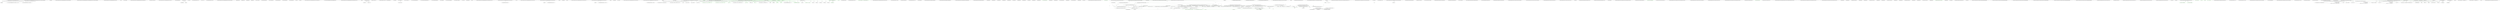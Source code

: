 digraph  {
n94 [label="Humanizer.Localisation.NumberToWords.Italian.ItalianCardinalNumberCruncher", span=""];
n0 [cluster="Humanizer.Localisation.NumberToWords.Italian.ItalianCardinalNumberCruncher.ItalianCardinalNumberCruncher(int, Humanizer.GrammaticalGender)", label="Entry Humanizer.Localisation.NumberToWords.Italian.ItalianCardinalNumberCruncher.ItalianCardinalNumberCruncher(int, Humanizer.GrammaticalGender)", span="7-7"];
n3 [cluster="Humanizer.Localisation.NumberToWords.Italian.ItalianCardinalNumberCruncher.ItalianCardinalNumberCruncher(int, Humanizer.GrammaticalGender)", label="_gender = gender", span="11-11"];
n6 [cluster="Humanizer.Localisation.NumberToWords.Italian.ItalianCardinalNumberCruncher.SplitEveryThreeDigits(int)", label="Entry Humanizer.Localisation.NumberToWords.Italian.ItalianCardinalNumberCruncher.SplitEveryThreeDigits(int)", span="46-46"];
n5 [cluster="Humanizer.Localisation.NumberToWords.Italian.ItalianCardinalNumberCruncher.ItalianCardinalNumberCruncher(int, Humanizer.GrammaticalGender)", label="Exit Humanizer.Localisation.NumberToWords.Italian.ItalianCardinalNumberCruncher.ItalianCardinalNumberCruncher(int, Humanizer.GrammaticalGender)", span="7-7"];
n7 [cluster="Humanizer.Localisation.NumberToWords.Italian.ItalianCardinalNumberCruncher.Convert()", label="Entry Humanizer.Localisation.NumberToWords.Italian.ItalianCardinalNumberCruncher.Convert()", span="15-15"];
n9 [cluster="Humanizer.Localisation.NumberToWords.Italian.ItalianCardinalNumberCruncher.Convert()", label="return ''zero'';", span="19-19"];
n10 [cluster="Humanizer.Localisation.NumberToWords.Italian.ItalianCardinalNumberCruncher.Convert()", label="var words = string.Empty", span="21-21"];
n11 [cluster="Humanizer.Localisation.NumberToWords.Italian.ItalianCardinalNumberCruncher.Convert()", label=_threeDigitParts, span="23-23"];
n16 [cluster="Humanizer.Localisation.NumberToWords.Italian.ItalianCardinalNumberCruncher.GetNextPartConverter()", label="Entry Humanizer.Localisation.NumberToWords.Italian.ItalianCardinalNumberCruncher.GetNextPartConverter()", span="68-68"];
n17 [cluster="System.Func<T, TResult>.Invoke(T)", label="Entry System.Func<T, TResult>.Invoke(T)", span="0-0"];
n15 [cluster="Humanizer.Localisation.NumberToWords.Italian.ItalianCardinalNumberCruncher.Convert()", label="Exit Humanizer.Localisation.NumberToWords.Italian.ItalianCardinalNumberCruncher.Convert()", span="15-15"];
n18 [cluster="string.TrimEnd(params char[])", label="Entry string.TrimEnd(params char[])", span="0-0"];
n19 [cluster="Humanizer.Localisation.NumberToWords.Italian.ItalianCardinalNumberCruncher.SplitEveryThreeDigits(int)", label="var parts = new List<int>()", span="48-48"];
n20 [cluster="Humanizer.Localisation.NumberToWords.Italian.ItalianCardinalNumberCruncher.SplitEveryThreeDigits(int)", label="var rest = number", span="49-49"];
n27 [cluster="System.Collections.Generic.List<T>.List()", label="Entry System.Collections.Generic.List<T>.List()", span="0-0"];
n23 [cluster="Humanizer.Localisation.NumberToWords.Italian.ItalianCardinalNumberCruncher.SplitEveryThreeDigits(int)", label="parts.Add(threeDigit)", span="55-55"];
n25 [cluster="Humanizer.Localisation.NumberToWords.Italian.ItalianCardinalNumberCruncher.SplitEveryThreeDigits(int)", label="return parts;", span="60-60"];
n24 [cluster="Humanizer.Localisation.NumberToWords.Italian.ItalianCardinalNumberCruncher.SplitEveryThreeDigits(int)", label="rest = (int)(rest / 1000)", span="57-57"];
n28 [cluster="System.Collections.Generic.List<T>.Add(T)", label="Entry System.Collections.Generic.List<T>.Add(T)", span="0-0"];
n26 [cluster="Humanizer.Localisation.NumberToWords.Italian.ItalianCardinalNumberCruncher.SplitEveryThreeDigits(int)", label="Exit Humanizer.Localisation.NumberToWords.Italian.ItalianCardinalNumberCruncher.SplitEveryThreeDigits(int)", span="46-46"];
n34 [cluster="Humanizer.Localisation.NumberToWords.Italian.ItalianCardinalNumberCruncher.GetNextPartConverter()", label="ThreeDigitSets.Thousands", span="79-79"];
n37 [cluster="Humanizer.Localisation.NumberToWords.Italian.ItalianCardinalNumberCruncher.GetNextPartConverter()", label="ThreeDigitSets.Millions", span="84-84"];
n40 [cluster="Humanizer.Localisation.NumberToWords.Italian.ItalianCardinalNumberCruncher.GetNextPartConverter()", label="ThreeDigitSets.Billions", span="89-89"];
n43 [cluster="Humanizer.Localisation.NumberToWords.Italian.ItalianCardinalNumberCruncher.GetNextPartConverter()", label="ThreeDigitSets.More", span="94-94"];
n45 [cluster="Humanizer.Localisation.NumberToWords.Italian.ItalianCardinalNumberCruncher.GetNextPartConverter()", label="throw new ArgumentOutOfRangeException(''Unknow ThreeDigitSet: '' + _nextSet);", span="99-99"];
n32 [cluster="Humanizer.Localisation.NumberToWords.Italian.ItalianCardinalNumberCruncher.GetNextPartConverter()", label="converter = UnitsConverter", span="75-75"];
n33 [cluster="Humanizer.Localisation.NumberToWords.Italian.ItalianCardinalNumberCruncher.GetNextPartConverter()", label="_nextSet = ThreeDigitSets.Thousands", span="76-76"];
n35 [cluster="Humanizer.Localisation.NumberToWords.Italian.ItalianCardinalNumberCruncher.GetNextPartConverter()", label="converter = ThousandsConverter", span="80-80"];
n36 [cluster="Humanizer.Localisation.NumberToWords.Italian.ItalianCardinalNumberCruncher.GetNextPartConverter()", label="_nextSet = ThreeDigitSets.Millions", span="81-81"];
n39 [cluster="Humanizer.Localisation.NumberToWords.Italian.ItalianCardinalNumberCruncher.GetNextPartConverter()", label="_nextSet = ThreeDigitSets.Billions", span="86-86"];
n42 [cluster="Humanizer.Localisation.NumberToWords.Italian.ItalianCardinalNumberCruncher.GetNextPartConverter()", label="_nextSet = ThreeDigitSets.More", span="91-91"];
n44 [cluster="Humanizer.Localisation.NumberToWords.Italian.ItalianCardinalNumberCruncher.GetNextPartConverter()", label="converter = null", span="95-95"];
n46 [cluster="Humanizer.Localisation.NumberToWords.Italian.ItalianCardinalNumberCruncher.GetNextPartConverter()", label="return converter;", span="102-102"];
n47 [cluster="Humanizer.Localisation.NumberToWords.Italian.ItalianCardinalNumberCruncher.GetNextPartConverter()", label="Exit Humanizer.Localisation.NumberToWords.Italian.ItalianCardinalNumberCruncher.GetNextPartConverter()", span="68-68"];
n48 [cluster="System.ArgumentOutOfRangeException.ArgumentOutOfRangeException(string)", label="Entry System.ArgumentOutOfRangeException.ArgumentOutOfRangeException(string)", span="0-0"];
n49 [cluster="Humanizer.Localisation.NumberToWords.Italian.ItalianCardinalNumberCruncher.ThreeDigitSetConverter(int, bool)", label="Entry Humanizer.Localisation.NumberToWords.Italian.ItalianCardinalNumberCruncher.ThreeDigitSetConverter(int, bool)", span="111-111"];
n50 [cluster="Humanizer.Localisation.NumberToWords.Italian.ItalianCardinalNumberCruncher.ThreeDigitSetConverter(int, bool)", label="number == 0", span="113-113"];
n52 [cluster="Humanizer.Localisation.NumberToWords.Italian.ItalianCardinalNumberCruncher.ThreeDigitSetConverter(int, bool)", label="var tensAndUnits = number % 100", span="117-117"];
n53 [cluster="Humanizer.Localisation.NumberToWords.Italian.ItalianCardinalNumberCruncher.ThreeDigitSetConverter(int, bool)", label="var hundreds = (int)(number / 100)", span="119-119"];
n65 [cluster="Humanizer.Localisation.NumberToWords.Italian.ItalianCardinalNumberCruncher.ThreeDigitSetConverter(int, bool)", label="var unitsText = (thisIsLastSet && units == 3 ? ''tré'' : _unitsNumberToText[units])", span="154-154"];
n51 [cluster="Humanizer.Localisation.NumberToWords.Italian.ItalianCardinalNumberCruncher.ThreeDigitSetConverter(int, bool)", label="return string.Empty;", span="114-114"];
n54 [cluster="Humanizer.Localisation.NumberToWords.Italian.ItalianCardinalNumberCruncher.ThreeDigitSetConverter(int, bool)", label="var units = tensAndUnits % 10", span="122-122"];
n55 [cluster="Humanizer.Localisation.NumberToWords.Italian.ItalianCardinalNumberCruncher.ThreeDigitSetConverter(int, bool)", label="var tens = (int)(tensAndUnits / 10)", span="123-123"];
n59 [cluster="Humanizer.Localisation.NumberToWords.Italian.ItalianCardinalNumberCruncher.ThreeDigitSetConverter(int, bool)", label="tensAndUnits <= 9", span="133-133"];
n60 [cluster="Humanizer.Localisation.NumberToWords.Italian.ItalianCardinalNumberCruncher.ThreeDigitSetConverter(int, bool)", label="words += _unitsNumberToText[tensAndUnits]", span="136-136"];
n61 [cluster="Humanizer.Localisation.NumberToWords.Italian.ItalianCardinalNumberCruncher.ThreeDigitSetConverter(int, bool)", label="tensAndUnits <= 19", span="138-138"];
n62 [cluster="Humanizer.Localisation.NumberToWords.Italian.ItalianCardinalNumberCruncher.ThreeDigitSetConverter(int, bool)", label="words += _teensUnder20NumberToText[tensAndUnits - 10]", span="141-141"];
n57 [cluster="Humanizer.Localisation.NumberToWords.Italian.ItalianCardinalNumberCruncher.ThreeDigitSetConverter(int, bool)", label="words += _hundredNumberToText[hundreds]", span="128-128"];
n63 [cluster="Humanizer.Localisation.NumberToWords.Italian.ItalianCardinalNumberCruncher.ThreeDigitSetConverter(int, bool)", label="units == 1 || units == 8", span="148-148"];
n56 [cluster="Humanizer.Localisation.NumberToWords.Italian.ItalianCardinalNumberCruncher.ThreeDigitSetConverter(int, bool)", label="var words = string.Empty", span="125-125"];
n58 [cluster="Humanizer.Localisation.NumberToWords.Italian.ItalianCardinalNumberCruncher.ThreeDigitSetConverter(int, bool)", label="words += _tensOver20NumberToText[tens]", span="131-131"];
n64 [cluster="Humanizer.Localisation.NumberToWords.Italian.ItalianCardinalNumberCruncher.ThreeDigitSetConverter(int, bool)", label="words = words.Remove(words.Length - 1)", span="150-150"];
n66 [cluster="Humanizer.Localisation.NumberToWords.Italian.ItalianCardinalNumberCruncher.ThreeDigitSetConverter(int, bool)", label="words += unitsText", span="156-156"];
n69 [cluster="string.Remove(int)", label="Entry string.Remove(int)", span="0-0"];
n67 [cluster="Humanizer.Localisation.NumberToWords.Italian.ItalianCardinalNumberCruncher.ThreeDigitSetConverter(int, bool)", label="return words;", span="159-159"];
n68 [cluster="Humanizer.Localisation.NumberToWords.Italian.ItalianCardinalNumberCruncher.ThreeDigitSetConverter(int, bool)", label="Exit Humanizer.Localisation.NumberToWords.Italian.ItalianCardinalNumberCruncher.ThreeDigitSetConverter(int, bool)", span="111-111"];
n70 [cluster="Humanizer.Localisation.NumberToWords.Italian.ItalianCardinalNumberCruncher.UnitsConverter(int)", label="Entry Humanizer.Localisation.NumberToWords.Italian.ItalianCardinalNumberCruncher.UnitsConverter(int)", span="167-167"];
n71 [cluster="Humanizer.Localisation.NumberToWords.Italian.ItalianCardinalNumberCruncher.UnitsConverter(int)", label="_gender == GrammaticalGender.Feminine && _fullNumber == 1", span="170-170"];
n73 [cluster="Humanizer.Localisation.NumberToWords.Italian.ItalianCardinalNumberCruncher.UnitsConverter(int)", label="return ThreeDigitSetConverter(number, true);", span="173-173"];
n72 [cluster="Humanizer.Localisation.NumberToWords.Italian.ItalianCardinalNumberCruncher.UnitsConverter(int)", label="return ''una'';", span="171-171"];
n74 [cluster="Humanizer.Localisation.NumberToWords.Italian.ItalianCardinalNumberCruncher.UnitsConverter(int)", label="Exit Humanizer.Localisation.NumberToWords.Italian.ItalianCardinalNumberCruncher.UnitsConverter(int)", span="167-167"];
n75 [cluster="Humanizer.Localisation.NumberToWords.Italian.ItalianCardinalNumberCruncher.ThousandsConverter(int)", label="Entry Humanizer.Localisation.NumberToWords.Italian.ItalianCardinalNumberCruncher.ThousandsConverter(int)", span="181-181"];
n76 [cluster="Humanizer.Localisation.NumberToWords.Italian.ItalianCardinalNumberCruncher.ThousandsConverter(int)", label="number == 0", span="183-183"];
n78 [cluster="Humanizer.Localisation.NumberToWords.Italian.ItalianCardinalNumberCruncher.ThousandsConverter(int)", label="number == 1", span="186-186"];
n80 [cluster="Humanizer.Localisation.NumberToWords.Italian.ItalianCardinalNumberCruncher.ThousandsConverter(int)", label="return ThreeDigitSetConverter(number) + ''mila'';", span="189-189"];
n77 [cluster="Humanizer.Localisation.NumberToWords.Italian.ItalianCardinalNumberCruncher.ThousandsConverter(int)", label="return string.Empty;", span="184-184"];
n79 [cluster="Humanizer.Localisation.NumberToWords.Italian.ItalianCardinalNumberCruncher.ThousandsConverter(int)", label="return ''mille'';", span="187-187"];
n81 [cluster="Humanizer.Localisation.NumberToWords.Italian.ItalianCardinalNumberCruncher.ThousandsConverter(int)", label="Exit Humanizer.Localisation.NumberToWords.Italian.ItalianCardinalNumberCruncher.ThousandsConverter(int)", span="181-181"];
n82 [cluster="Humanizer.Localisation.NumberToWords.Italian.ItalianCardinalNumberCruncher.MillionsConverter(int)", label="Entry Humanizer.Localisation.NumberToWords.Italian.ItalianCardinalNumberCruncher.MillionsConverter(int)", span="197-197"];
n83 [cluster="Humanizer.Localisation.NumberToWords.Italian.ItalianCardinalNumberCruncher.MillionsConverter(int)", label="number == 0", span="199-199"];
n85 [cluster="Humanizer.Localisation.NumberToWords.Italian.ItalianCardinalNumberCruncher.MillionsConverter(int)", label="number == 1", span="202-202"];
n87 [cluster="Humanizer.Localisation.NumberToWords.Italian.ItalianCardinalNumberCruncher.MillionsConverter(int)", label="return ThreeDigitSetConverter(number, true) + '' milioni '';", span="205-205"];
n84 [cluster="Humanizer.Localisation.NumberToWords.Italian.ItalianCardinalNumberCruncher.MillionsConverter(int)", label="return string.Empty;", span="200-200"];
n86 [cluster="Humanizer.Localisation.NumberToWords.Italian.ItalianCardinalNumberCruncher.MillionsConverter(int)", label="return ''un milione '';", span="203-203"];
n88 [cluster="Humanizer.Localisation.NumberToWords.Italian.ItalianCardinalNumberCruncher.MillionsConverter(int)", label="Exit Humanizer.Localisation.NumberToWords.Italian.ItalianCardinalNumberCruncher.MillionsConverter(int)", span="197-197"];
n89 [cluster="Humanizer.Localisation.NumberToWords.Italian.ItalianCardinalNumberCruncher.BillionsConverter(int)", label="Entry Humanizer.Localisation.NumberToWords.Italian.ItalianCardinalNumberCruncher.BillionsConverter(int)", span="213-213"];
n90 [cluster="Humanizer.Localisation.NumberToWords.Italian.ItalianCardinalNumberCruncher.BillionsConverter(int)", label="number == 1", span="215-215"];
n92 [cluster="Humanizer.Localisation.NumberToWords.Italian.ItalianCardinalNumberCruncher.BillionsConverter(int)", label="return ThreeDigitSetConverter(number) + '' miliardi '';", span="218-218"];
n91 [cluster="Humanizer.Localisation.NumberToWords.Italian.ItalianCardinalNumberCruncher.BillionsConverter(int)", label="return ''un miliardo '';", span="216-216"];
n93 [cluster="Humanizer.Localisation.NumberToWords.Italian.ItalianCardinalNumberCruncher.BillionsConverter(int)", label="Exit Humanizer.Localisation.NumberToWords.Italian.ItalianCardinalNumberCruncher.BillionsConverter(int)", span="213-213"];
d1 [cluster="Humanizer.Localisation.NumberToWords.BrazilianPortugueseNumberToWordsConverter.Convert(int)", color=green, community=0, label="number == 0", prediction=0, span="14-14"];
d0 [cluster="Humanizer.Localisation.NumberToWords.BrazilianPortugueseNumberToWordsConverter.Convert(int)", label="Entry Humanizer.Localisation.NumberToWords.BrazilianPortugueseNumberToWordsConverter.Convert(int)", span="12-12"];
d2 [cluster="Humanizer.Localisation.NumberToWords.BrazilianPortugueseNumberToWordsConverter.Convert(int)", color=green, community=0, label="return ''zero'';", prediction=1, span="15-15"];
d3 [cluster="Humanizer.Localisation.NumberToWords.BrazilianPortugueseNumberToWordsConverter.Convert(int)", label="number < 0", span="17-17"];
d9 [cluster="Humanizer.Localisation.NumberToWords.BrazilianPortugueseNumberToWordsConverter.Convert(int)", color=green, community=0, label="parts.Add(string.Format(''{0} bilhão'', Convert(number / 1000000000)))", prediction=2, span="30-30"];
d45 [label="Humanizer.Localisation.NumberToWords.BrazilianPortugueseNumberToWordsConverter", span=""];
d7 [cluster="Humanizer.Localisation.NumberToWords.BrazilianPortugueseNumberToWordsConverter.Convert(int)", label="number / 1000000000 > 2", span="24-24"];
d5 [cluster="Humanizer.Localisation.NumberToWords.BrazilianPortugueseNumberToWordsConverter.Convert(int)", label="var parts = new List<string>()", span="20-20"];
d10 [cluster="Humanizer.Localisation.NumberToWords.BrazilianPortugueseNumberToWordsConverter.Convert(int)", label="number %= 1000000000", span="32-32"];
d40 [cluster="string.Format(string, object)", label="Entry string.Format(string, object)", span="0-0"];
d42 [cluster="System.Collections.Generic.List<T>.Add(T)", label="Entry System.Collections.Generic.List<T>.Add(T)", span="0-0"];
d12 [cluster="Humanizer.Localisation.NumberToWords.BrazilianPortugueseNumberToWordsConverter.Convert(int)", color=green, community=0, label="number / 1000000 > 2", prediction=2, span="37-37"];
d11 [cluster="Humanizer.Localisation.NumberToWords.BrazilianPortugueseNumberToWordsConverter.Convert(int)", label="(number / 1000000) > 0", span="35-35"];
d13 [cluster="Humanizer.Localisation.NumberToWords.BrazilianPortugueseNumberToWordsConverter.Convert(int)", color=green, community=0, label="parts.Add(string.Format(''{0} milhões'', Convert(number / 1000000)))", prediction=2, span="39-39"];
d14 [cluster="Humanizer.Localisation.NumberToWords.BrazilianPortugueseNumberToWordsConverter.Convert(int)", label="parts.Add(string.Format(''{0} milhão'', Convert(number / 1000000)))", span="43-43"];
d15 [cluster="Humanizer.Localisation.NumberToWords.BrazilianPortugueseNumberToWordsConverter.Convert(int)", label="number %= 1000000", span="45-45"];
d16 [cluster="Humanizer.Localisation.NumberToWords.BrazilianPortugueseNumberToWordsConverter.Convert(int)", color=green, community=0, label="(number / 1000) > 0", prediction=2, span="48-48"];
d17 [cluster="Humanizer.Localisation.NumberToWords.BrazilianPortugueseNumberToWordsConverter.Convert(int)", label="number / 1000 == 1", span="50-50"];
d21 [cluster="Humanizer.Localisation.NumberToWords.BrazilianPortugueseNumberToWordsConverter.Convert(int)", color=green, community=0, label="(number / 100) > 0", prediction=2, span="58-58"];
d20 [cluster="Humanizer.Localisation.NumberToWords.BrazilianPortugueseNumberToWordsConverter.Convert(int)", color=green, community=0, label="number %= 1000", prediction=2, span="55-55"];
d19 [cluster="Humanizer.Localisation.NumberToWords.BrazilianPortugueseNumberToWordsConverter.Convert(int)", label="parts.Add(string.Format(''{0} mil'', Convert(number / 1000)))", span="53-53"];
d18 [cluster="Humanizer.Localisation.NumberToWords.BrazilianPortugueseNumberToWordsConverter.Convert(int)", label="parts.Add(''mil'')", span="51-51"];
d22 [cluster="Humanizer.Localisation.NumberToWords.BrazilianPortugueseNumberToWordsConverter.Convert(int)", label="number == 100", span="60-60"];
d26 [cluster="Humanizer.Localisation.NumberToWords.BrazilianPortugueseNumberToWordsConverter.Convert(int)", label="parts.Add(portugueseHundredsMap[(number / 100)])", span="73-73"];
d27 [cluster="Humanizer.Localisation.NumberToWords.BrazilianPortugueseNumberToWordsConverter.Convert(int)", color=green, community=0, label="number %= 100", prediction=2, span="76-76"];
d28 [cluster="Humanizer.Localisation.NumberToWords.BrazilianPortugueseNumberToWordsConverter.Convert(int)", label="number > 0", span="79-79"];
d31 [cluster="Humanizer.Localisation.NumberToWords.BrazilianPortugueseNumberToWordsConverter.Convert(int)", color=green, community=0, label="number < 20", prediction=2, span="84-84"];
d32 [cluster="Humanizer.Localisation.NumberToWords.BrazilianPortugueseNumberToWordsConverter.Convert(int)", color=green, community=0, label="parts.Add(portugueseUnitsMap[number])", prediction=2, span="85-85"];
d33 [cluster="Humanizer.Localisation.NumberToWords.BrazilianPortugueseNumberToWordsConverter.Convert(int)", color=green, community=0, label="var lastPart = portugueseTensMap[number / 10]", prediction=2, span="88-88"];
d34 [cluster="Humanizer.Localisation.NumberToWords.BrazilianPortugueseNumberToWordsConverter.Convert(int)", color=green, community=0, label="(number % 10) > 0", prediction=2, span="89-89"];
d35 [cluster="Humanizer.Localisation.NumberToWords.BrazilianPortugueseNumberToWordsConverter.Convert(int)", color=green, community=0, label="lastPart += string.Format('' e {0}'', portugueseUnitsMap[number % 10])", prediction=13, span="90-90"];
d24 [cluster="Humanizer.Localisation.NumberToWords.BrazilianPortugueseNumberToWordsConverter.Convert(int)", label="parts.Add(''e cem'')", span="64-64"];
d25 [cluster="Humanizer.Localisation.NumberToWords.BrazilianPortugueseNumberToWordsConverter.Convert(int)", label="parts.Add(''cem'')", span="68-68"];
d29 [cluster="Humanizer.Localisation.NumberToWords.BrazilianPortugueseNumberToWordsConverter.Convert(int)", label="parts.Count != 0", span="81-81"];
d30 [cluster="Humanizer.Localisation.NumberToWords.BrazilianPortugueseNumberToWordsConverter.Convert(int)", label="parts.Add(''e'')", span="82-82"];
d37 [cluster="Humanizer.Localisation.NumberToWords.BrazilianPortugueseNumberToWordsConverter.Convert(int)", color=green, community=0, label="return string.Join('' '', parts.ToArray());", prediction=2, span="96-96"];
d36 [cluster="Humanizer.Localisation.NumberToWords.BrazilianPortugueseNumberToWordsConverter.Convert(int)", color=green, community=0, label="parts.Add(lastPart)", prediction=2, span="92-92"];
d38 [cluster="Humanizer.Localisation.NumberToWords.BrazilianPortugueseNumberToWordsConverter.Convert(int)", label="Exit Humanizer.Localisation.NumberToWords.BrazilianPortugueseNumberToWordsConverter.Convert(int)", span="12-12"];
d43 [cluster="System.Collections.Generic.List<T>.ToArray()", label="Entry System.Collections.Generic.List<T>.ToArray()", span="0-0"];
d44 [cluster="string.Join(string, params string[])", label="Entry string.Join(string, params string[])", span="0-0"];
d4 [cluster="Humanizer.Localisation.NumberToWords.BrazilianPortugueseNumberToWordsConverter.Convert(int)", label="return string.Format(''menos {0}'', Convert(Math.Abs(number)));", span="18-18"];
d8 [cluster="Humanizer.Localisation.NumberToWords.BrazilianPortugueseNumberToWordsConverter.Convert(int)", label="parts.Add(string.Format(''{0} bilhões'', Convert(number / 1000000000)))", span="26-26"];
d6 [cluster="Humanizer.Localisation.NumberToWords.BrazilianPortugueseNumberToWordsConverter.Convert(int)", label="(number / 1000000000) > 0", span="22-22"];
d41 [cluster="System.Collections.Generic.List<T>.List()", label="Entry System.Collections.Generic.List<T>.List()", span="0-0"];
d23 [cluster="Humanizer.Localisation.NumberToWords.BrazilianPortugueseNumberToWordsConverter.Convert(int)", label="parts.Count > 0", span="62-62"];
d39 [cluster="System.Math.Abs(int)", label="Entry System.Math.Abs(int)", span="0-0"];
m0_7 [cluster="Humanizer.Localisation.Formatters.RussianFormatter.RussianFormatter()", file="Configurator.cs", label="Entry Humanizer.Localisation.Formatters.RussianFormatter.RussianFormatter()", span="2-2"];
m0_3 [cluster="Humanizer.Localisation.Formatters.RomanianFormatter.RomanianFormatter()", file="Configurator.cs", label="Entry Humanizer.Localisation.Formatters.RomanianFormatter.RomanianFormatter()", span="2-2"];
m0_15 [cluster="Humanizer.Localisation.Formatters.CzechSlovakPolishFormatter.CzechSlovakPolishFormatter()", file="Configurator.cs", label="Entry Humanizer.Localisation.Formatters.CzechSlovakPolishFormatter.CzechSlovakPolishFormatter()", span="2-2"];
m0_11 [cluster="Humanizer.Localisation.Formatters.ArabicFormatter.ArabicFormatter()", file="Configurator.cs", label="Entry Humanizer.Localisation.Formatters.ArabicFormatter.ArabicFormatter()", span="2-2"];
m0_19 [cluster="lambda expression", file="Configurator.cs", label="Entry lambda expression", span="21-21"];
m0_0 [cluster="lambda expression", file="Configurator.cs", label="Entry lambda expression", span="16-16"];
m0_1 [cluster="lambda expression", file="Configurator.cs", label="new RomanianFormatter()", span="16-16"];
m0_2 [cluster="lambda expression", file="Configurator.cs", label="Exit lambda expression", span="16-16"];
m0_4 [cluster="lambda expression", file="Configurator.cs", label="Entry lambda expression", span="17-17"];
m0_5 [cluster="lambda expression", file="Configurator.cs", label="new RussianFormatter()", span="17-17"];
m0_6 [cluster="lambda expression", file="Configurator.cs", label="Exit lambda expression", span="17-17"];
m0_8 [cluster="lambda expression", file="Configurator.cs", label="Entry lambda expression", span="18-18"];
m0_9 [cluster="lambda expression", file="Configurator.cs", label="new ArabicFormatter()", span="18-18"];
m0_10 [cluster="lambda expression", file="Configurator.cs", label="Exit lambda expression", span="18-18"];
m0_12 [cluster="lambda expression", file="Configurator.cs", label="Entry lambda expression", span="19-19"];
m0_13 [cluster="lambda expression", color=green, community=0, file="Configurator.cs", label="new CzechSlovakPolishFormatter()", prediction=16, span="19-19"];
m0_14 [cluster="lambda expression", file="Configurator.cs", label="Exit lambda expression", span="19-19"];
m0_16 [cluster="lambda expression", file="Configurator.cs", label="Entry lambda expression", span="20-20"];
m0_17 [cluster="lambda expression", file="Configurator.cs", label="new CzechSlovakPolishFormatter()", span="20-20"];
m0_18 [cluster="lambda expression", file="Configurator.cs", label="Exit lambda expression", span="20-20"];
m0_20 [cluster="lambda expression", file="Configurator.cs", label="new CzechSlovakPolishFormatter()", span="21-21"];
m0_21 [cluster="lambda expression", file="Configurator.cs", label="Exit lambda expression", span="21-21"];
m3_3 [cluster="int.ToString()", file="DefaultNumberToWordsConverter.cs", label="Entry int.ToString()", span="0-0"];
m3_0 [cluster="Humanizer.Localisation.NumberToWords.DefaultNumberToWordsConverter.Convert(int)", file="DefaultNumberToWordsConverter.cs", label="Entry Humanizer.Localisation.NumberToWords.DefaultNumberToWordsConverter.Convert(int)", span="4-4"];
m3_1 [cluster="Humanizer.Localisation.NumberToWords.DefaultNumberToWordsConverter.Convert(int)", color=green, community=0, file="DefaultNumberToWordsConverter.cs", label="return number.ToString();", prediction=17, span="6-6"];
m3_2 [cluster="Humanizer.Localisation.NumberToWords.DefaultNumberToWordsConverter.Convert(int)", file="DefaultNumberToWordsConverter.cs", label="Exit Humanizer.Localisation.NumberToWords.DefaultNumberToWordsConverter.Convert(int)", span="4-4"];
m3_4 [cluster="Humanizer.Localisation.NumberToWords.DefaultNumberToWordsConverter.ConvertToOrdinal(int)", file="DefaultNumberToWordsConverter.cs", label="Entry Humanizer.Localisation.NumberToWords.DefaultNumberToWordsConverter.ConvertToOrdinal(int)", span="9-9"];
m3_5 [cluster="Humanizer.Localisation.NumberToWords.DefaultNumberToWordsConverter.ConvertToOrdinal(int)", file="DefaultNumberToWordsConverter.cs", label="return number.ToString();", span="11-11"];
m3_6 [cluster="Humanizer.Localisation.NumberToWords.DefaultNumberToWordsConverter.ConvertToOrdinal(int)", file="DefaultNumberToWordsConverter.cs", label="Exit Humanizer.Localisation.NumberToWords.DefaultNumberToWordsConverter.ConvertToOrdinal(int)", span="9-9"];
m4_0 [cluster="Humanizer.Localisation.NumberToWords.EnglishNumberToWordsConverter.Convert(int)", file="EnglishNumberToWordsConverter.cs", label="Entry Humanizer.Localisation.NumberToWords.EnglishNumberToWordsConverter.Convert(int)", span="22-22"];
m4_1 [cluster="Humanizer.Localisation.NumberToWords.EnglishNumberToWordsConverter.Convert(int)", file="EnglishNumberToWordsConverter.cs", label="number == 0", span="24-24"];
m4_3 [cluster="Humanizer.Inflections.Vocabulary.AddIrregular(string, string)", file="EnglishNumberToWordsConverter.cs", label="AddPlural(''('' + singular[0] + '')'' + singular.Substring(1) + ''$'', ''$1'' + plural.Substring(1))", span="28-28"];
m4_4 [cluster="Humanizer.Inflections.Vocabulary.AddIrregular(string, string)", file="EnglishNumberToWordsConverter.cs", label="AddSingular(''('' + plural[0] + '')'' + plural.Substring(1) + ''$'', ''$1'' + singular.Substring(1))", span="29-29"];
m4_6 [cluster="string.Substring(int)", file="EnglishNumberToWordsConverter.cs", label="Entry string.Substring(int)", span="0-0"];
m4_7 [cluster="Humanizer.Inflections.Vocabulary.AddPlural(string, string)", file="EnglishNumberToWordsConverter.cs", label="Entry Humanizer.Inflections.Vocabulary.AddPlural(string, string)", span="46-46"];
m4_8 [cluster="Humanizer.Inflections.Vocabulary.AddSingular(string, string)", file="EnglishNumberToWordsConverter.cs", label="Entry Humanizer.Inflections.Vocabulary.AddSingular(string, string)", span="56-56"];
m4_9 [cluster="Humanizer.Inflections.Vocabulary.AddUncountable(string)", file="EnglishNumberToWordsConverter.cs", label="Entry Humanizer.Inflections.Vocabulary.AddUncountable(string)", span="36-36"];
m4_10 [cluster="Humanizer.Inflections.Vocabulary.AddUncountable(string)", file="EnglishNumberToWordsConverter.cs", label="_uncountables.Add(word.ToLower())", span="38-38"];
m4_11 [cluster="Humanizer.Inflections.Vocabulary.AddUncountable(string)", file="EnglishNumberToWordsConverter.cs", label="Exit Humanizer.Inflections.Vocabulary.AddUncountable(string)", span="36-36"];
m4_12 [cluster="string.ToLower()", file="EnglishNumberToWordsConverter.cs", label="Entry string.ToLower()", span="0-0"];
m4_13 [cluster="System.Collections.Generic.List<T>.Add(T)", file="EnglishNumberToWordsConverter.cs", label="Entry System.Collections.Generic.List<T>.Add(T)", span="0-0"];
m4_14 [cluster="Humanizer.Inflections.Vocabulary.AddPlural(string, string)", file="EnglishNumberToWordsConverter.cs", label="_plurals.Add(new Rule(rule, replacement))", span="48-48"];
m4_15 [cluster="Humanizer.Inflections.Vocabulary.AddPlural(string, string)", file="EnglishNumberToWordsConverter.cs", label="Exit Humanizer.Inflections.Vocabulary.AddPlural(string, string)", span="46-46"];
m4_16 [cluster="Humanizer.Inflections.Vocabulary.Rule.Rule(string, string)", file="EnglishNumberToWordsConverter.cs", label="Entry Humanizer.Inflections.Vocabulary.Rule.Rule(string, string)", span="155-155"];
m4_17 [cluster="Humanizer.Inflections.Vocabulary.AddSingular(string, string)", file="EnglishNumberToWordsConverter.cs", label="_singulars.Add(new Rule(rule, replacement))", span="58-58"];
m4_18 [cluster="Humanizer.Inflections.Vocabulary.AddSingular(string, string)", file="EnglishNumberToWordsConverter.cs", label="Exit Humanizer.Inflections.Vocabulary.AddSingular(string, string)", span="56-56"];
m4_21 [cluster="Humanizer.Inflections.Vocabulary.Pluralize(string, bool)", file="EnglishNumberToWordsConverter.cs", label=inputIsKnownToBeSingular, span="71-71"];
m4_22 [cluster="Humanizer.Inflections.Vocabulary.Pluralize(string, bool)", file="EnglishNumberToWordsConverter.cs", label="return result;", span="72-72"];
m4_23 [cluster="Humanizer.Inflections.Vocabulary.Pluralize(string, bool)", file="EnglishNumberToWordsConverter.cs", label="var asSingular = ApplyRules(_singulars, word)", span="74-74"];
m4_24 [cluster="Humanizer.Inflections.Vocabulary.Pluralize(string, bool)", file="EnglishNumberToWordsConverter.cs", label="var asSingularAsPlural = ApplyRules(_plurals, asSingular)", span="75-75"];
m4_25 [cluster="Humanizer.Inflections.Vocabulary.Pluralize(string, bool)", color=green, community=0, file="EnglishNumberToWordsConverter.cs", label="asSingular != null && asSingular != word && asSingular + ''s'' != word && asSingularAsPlural == word && result != word", prediction=18, span="76-76"];
m4_2 [cluster="Humanizer.Inflections.Vocabulary.AddIrregular(string, string)", file="EnglishNumberToWordsConverter.cs", label="Entry Humanizer.Inflections.Vocabulary.AddIrregular(string, string)", span="26-26"];
m4_5 [cluster="Humanizer.Inflections.Vocabulary.AddIrregular(string, string)", file="EnglishNumberToWordsConverter.cs", label="Exit Humanizer.Inflections.Vocabulary.AddIrregular(string, string)", span="26-26"];
m4_19 [cluster="Humanizer.Inflections.Vocabulary.Pluralize(string, bool)", file="EnglishNumberToWordsConverter.cs", label="Entry Humanizer.Inflections.Vocabulary.Pluralize(string, bool)", span="67-67"];
m4_20 [cluster="Humanizer.Inflections.Vocabulary.Pluralize(string, bool)", file="EnglishNumberToWordsConverter.cs", label="var result = ApplyRules(_plurals, word)", span="69-69"];
m4_26 [cluster="Humanizer.Inflections.Vocabulary.Pluralize(string, bool)", file="EnglishNumberToWordsConverter.cs", label="return word;", span="77-77"];
m4_27 [cluster="Humanizer.Inflections.Vocabulary.Pluralize(string, bool)", file="EnglishNumberToWordsConverter.cs", label="return result;", span="79-79"];
m4_28 [cluster="Humanizer.Inflections.Vocabulary.Pluralize(string, bool)", file="EnglishNumberToWordsConverter.cs", label="Exit Humanizer.Inflections.Vocabulary.Pluralize(string, bool)", span="67-67"];
m4_71 [cluster="System.Text.RegularExpressions.Regex.Replace(string, string)", file="EnglishNumberToWordsConverter.cs", label="Entry System.Text.RegularExpressions.Regex.Replace(string, string)", span="0-0"];
m4_43 [cluster="Humanizer.Localisation.NumberToWords.EnglishNumberToWordsConverter.ConvertToOrdinal(int)", file="EnglishNumberToWordsConverter.cs", label="return towords + '' '' + exceptionPart;", span="91-91"];
m4_44 [cluster="Humanizer.Localisation.NumberToWords.EnglishNumberToWordsConverter.ConvertToOrdinal(int)", file="EnglishNumberToWordsConverter.cs", label="return NormalNumberToWords(number);", span="95-95"];
m4_45 [cluster="Humanizer.Localisation.NumberToWords.EnglishNumberToWordsConverter.ConvertToOrdinal(int)", file="EnglishNumberToWordsConverter.cs", label="Exit Humanizer.Localisation.NumberToWords.EnglishNumberToWordsConverter.ConvertToOrdinal(int)", span="76-76"];
m4_46 [cluster="Humanizer.Inflections.Vocabulary.ApplyRules(System.Collections.Generic.IList<Humanizer.Inflections.Vocabulary.Rule>, string)", file="EnglishNumberToWordsConverter.cs", label="word == null", span="130-130"];
m4_64 [cluster="Humanizer.Inflections.Vocabulary.Rule.Rule(string, string)", file="EnglishNumberToWordsConverter.cs", label="Exit Humanizer.Inflections.Vocabulary.Rule.Rule(string, string)", span="155-155"];
m4_65 [cluster="System.Text.RegularExpressions.Regex.Regex(string, System.Text.RegularExpressions.RegexOptions)", file="EnglishNumberToWordsConverter.cs", label="Entry System.Text.RegularExpressions.Regex.Regex(string, System.Text.RegularExpressions.RegexOptions)", span="0-0"];
m4_29 [cluster="Humanizer.Inflections.Vocabulary.ApplyRules(System.Collections.Generic.IList<Humanizer.Inflections.Vocabulary.Rule>, string)", file="EnglishNumberToWordsConverter.cs", label="Entry Humanizer.Inflections.Vocabulary.ApplyRules(System.Collections.Generic.IList<Humanizer.Inflections.Vocabulary.Rule>, string)", span="128-128"];
m4_55 [cluster="Humanizer.Inflections.Vocabulary.ApplyRules(System.Collections.Generic.IList<Humanizer.Inflections.Vocabulary.Rule>, string)", file="EnglishNumberToWordsConverter.cs", label="return result;", span="142-142"];
m4_56 [cluster="Humanizer.Inflections.Vocabulary.ApplyRules(System.Collections.Generic.IList<Humanizer.Inflections.Vocabulary.Rule>, string)", file="EnglishNumberToWordsConverter.cs", label="Exit Humanizer.Inflections.Vocabulary.ApplyRules(System.Collections.Generic.IList<Humanizer.Inflections.Vocabulary.Rule>, string)", span="128-128"];
m4_33 [cluster="Humanizer.Inflections.Vocabulary.Singularize(string, bool)", file="EnglishNumberToWordsConverter.cs", label="Entry Humanizer.Inflections.Vocabulary.Singularize(string, bool)", span="100-100"];
m4_61 [cluster="Humanizer.Localisation.NumberToWords.EnglishNumberToWordsConverter.RemoveOnePrefix(string)", file="EnglishNumberToWordsConverter.cs", label="Exit Humanizer.Localisation.NumberToWords.EnglishNumberToWordsConverter.RemoveOnePrefix(string)", span="110-110"];
m4_48 [cluster="Humanizer.Inflections.Vocabulary.ApplyRules(System.Collections.Generic.IList<Humanizer.Inflections.Vocabulary.Rule>, string)", file="EnglishNumberToWordsConverter.cs", label="IsUncountable(word)", span="133-133"];
m4_49 [cluster="Humanizer.Inflections.Vocabulary.ApplyRules(System.Collections.Generic.IList<Humanizer.Inflections.Vocabulary.Rule>, string)", file="EnglishNumberToWordsConverter.cs", label="return word;", span="134-134"];
m4_50 [cluster="Humanizer.Inflections.Vocabulary.ApplyRules(System.Collections.Generic.IList<Humanizer.Inflections.Vocabulary.Rule>, string)", file="EnglishNumberToWordsConverter.cs", label="var result = word", span="136-136"];
m4_51 [cluster="Humanizer.Inflections.Vocabulary.ApplyRules(System.Collections.Generic.IList<Humanizer.Inflections.Vocabulary.Rule>, string)", file="EnglishNumberToWordsConverter.cs", label="var i = rules.Count - 1", span="137-137"];
m4_52 [cluster="Humanizer.Inflections.Vocabulary.ApplyRules(System.Collections.Generic.IList<Humanizer.Inflections.Vocabulary.Rule>, string)", file="EnglishNumberToWordsConverter.cs", label="i >= 0", span="137-137"];
m4_53 [cluster="Humanizer.Inflections.Vocabulary.ApplyRules(System.Collections.Generic.IList<Humanizer.Inflections.Vocabulary.Rule>, string)", file="EnglishNumberToWordsConverter.cs", label="(result = rules[i].Apply(word)) != null", span="139-139"];
m4_54 [cluster="Humanizer.Inflections.Vocabulary.ApplyRules(System.Collections.Generic.IList<Humanizer.Inflections.Vocabulary.Rule>, string)", file="EnglishNumberToWordsConverter.cs", label="i--", span="137-137"];
m4_47 [cluster="Humanizer.Localisation.NumberToWords.EnglishNumberToWordsConverter.RemoveOnePrefix(string)", file="EnglishNumberToWordsConverter.cs", label="Entry Humanizer.Localisation.NumberToWords.EnglishNumberToWordsConverter.RemoveOnePrefix(string)", span="110-110"];
m4_57 [cluster="Humanizer.Inflections.Vocabulary.IsUncountable(string)", file="EnglishNumberToWordsConverter.cs", label="Entry Humanizer.Inflections.Vocabulary.IsUncountable(string)", span="145-145"];
m4_66 [cluster="Humanizer.Inflections.Vocabulary.Rule.Apply(string)", file="EnglishNumberToWordsConverter.cs", label="!_regex.IsMatch(word)", span="163-163"];
m4_34 [cluster="Humanizer.Localisation.NumberToWords.EnglishNumberToWordsConverter.ConvertToOrdinal(int)", file="EnglishNumberToWordsConverter.cs", label="Entry Humanizer.Localisation.NumberToWords.EnglishNumberToWordsConverter.ConvertToOrdinal(int)", span="76-76"];
m4_37 [cluster="Humanizer.Localisation.NumberToWords.EnglishNumberToWordsConverter.ConvertToOrdinal(int)", file="EnglishNumberToWordsConverter.cs", label="return towords;", span="81-81"];
m4_38 [cluster="Humanizer.Localisation.NumberToWords.EnglishNumberToWordsConverter.ConvertToOrdinal(int)", file="EnglishNumberToWordsConverter.cs", label="number > 20", span="84-84"];
m4_35 [cluster="Humanizer.Localisation.NumberToWords.EnglishNumberToWordsConverter.ConvertToOrdinal(int)", file="EnglishNumberToWordsConverter.cs", label="string towords", span="78-78"];
m4_36 [cluster="Humanizer.Localisation.NumberToWords.EnglishNumberToWordsConverter.ConvertToOrdinal(int)", file="EnglishNumberToWordsConverter.cs", label="ExceptionNumbersToWords(number, out towords)", span="80-80"];
m4_39 [cluster="Humanizer.Localisation.NumberToWords.EnglishNumberToWordsConverter.ConvertToOrdinal(int)", file="EnglishNumberToWordsConverter.cs", label="string exceptionPart", span="86-86"];
m4_41 [cluster="Humanizer.Localisation.NumberToWords.EnglishNumberToWordsConverter.ConvertToOrdinal(int)", file="EnglishNumberToWordsConverter.cs", label="var normalPart = number - number%10", span="89-89"];
m4_40 [cluster="Humanizer.Localisation.NumberToWords.EnglishNumberToWordsConverter.ConvertToOrdinal(int)", file="EnglishNumberToWordsConverter.cs", label="ExceptionNumbersToWords(number%10, out exceptionPart)", span="87-87"];
m4_42 [cluster="Humanizer.Localisation.NumberToWords.EnglishNumberToWordsConverter.ConvertToOrdinal(int)", file="EnglishNumberToWordsConverter.cs", label="towords = RemoveOnePrefix(Convert(normalPart))", span="90-90"];
m4_32 [cluster="Humanizer.Inflections.Vocabulary.Pluralize(string, Humanizer.Plurality)", file="EnglishNumberToWordsConverter.cs", label="Exit Humanizer.Inflections.Vocabulary.Pluralize(string, Humanizer.Plurality)", span="89-89"];
m4_58 [cluster="Humanizer.Localisation.NumberToWords.EnglishNumberToWordsConverter.RemoveOnePrefix(string)", file="EnglishNumberToWordsConverter.cs", label="towords.IndexOf(''one'', StringComparison.Ordinal) == 0", span="113-113"];
m4_68 [cluster="Humanizer.Inflections.Vocabulary.Rule.Apply(string)", file="EnglishNumberToWordsConverter.cs", label="return _regex.Replace(word, _replacement);", span="166-166"];
m4_67 [cluster="Humanizer.Inflections.Vocabulary.Rule.Apply(string)", file="EnglishNumberToWordsConverter.cs", label="Humanizer.Localisation.NumberToWords.EnglishNumberToWordsConverter", span=""];
m4_69 [cluster="Humanizer.Inflections.Vocabulary.Rule.Apply(string)", file="EnglishNumberToWordsConverter.cs", label="Exit Humanizer.Inflections.Vocabulary.Rule.Apply(string)", span="161-161"];
m4_59 [cluster="Humanizer.Localisation.NumberToWords.EnglishNumberToWordsConverter.RemoveOnePrefix(string)", file="EnglishNumberToWordsConverter.cs", label="towords = towords.Remove(0, 4)", span="114-114"];
m4_60 [cluster="Humanizer.Localisation.NumberToWords.EnglishNumberToWordsConverter.RemoveOnePrefix(string)", file="EnglishNumberToWordsConverter.cs", label="return towords;", span="116-116"];
m4_62 [cluster="Humanizer.Inflections.Vocabulary.Rule.Rule(string, string)", file="EnglishNumberToWordsConverter.cs", label="_regex = new Regex(pattern, RegexOptions.IgnoreCase | RegexOptionsUtil.Compiled)", span="157-157"];
m4_70 [cluster="System.Text.RegularExpressions.Regex.IsMatch(string)", file="EnglishNumberToWordsConverter.cs", label="Entry System.Text.RegularExpressions.Regex.IsMatch(string)", span="0-0"];
m4_31 [cluster="Humanizer.Inflections.Vocabulary.Pluralize(string, Humanizer.Plurality)", file="EnglishNumberToWordsConverter.cs", label="return plurality == Plurality.Plural ? word : Pluralize(word, inputIsKnownToBeSingular: false);", span="91-91"];
m4_63 [cluster="string.Remove(int, int)", file="EnglishNumberToWordsConverter.cs", label="Entry string.Remove(int, int)", span="0-0"];
m4_30 [cluster="Humanizer.Inflections.Vocabulary.Pluralize(string, Humanizer.Plurality)", file="EnglishNumberToWordsConverter.cs", label="Entry Humanizer.Inflections.Vocabulary.Pluralize(string, Humanizer.Plurality)", span="89-89"];
m4_72 [file="EnglishNumberToWordsConverter.cs", label="Humanizer.Inflections.Vocabulary", span=""];
m4_73 [file="EnglishNumberToWordsConverter.cs", label="Humanizer.Inflections.Vocabulary.Rule", span=""];
m9_2 [cluster="Humanizer.Localisation.NumberToWords.INumberToWordsConverter.ConvertToOrdinal(int)", file="INumberToWordsConverter.cs", label="Entry Humanizer.Localisation.NumberToWords.INumberToWordsConverter.ConvertToOrdinal(int)", span="19-19"];
m9_3 [cluster="Humanizer.Localisation.NumberToWords.INumberToWordsConverter.ConvertToOrdinal(int)", file="INumberToWordsConverter.cs", label="Exit Humanizer.Localisation.NumberToWords.INumberToWordsConverter.ConvertToOrdinal(int)", span="19-19"];
m9_0 [cluster="Humanizer.Localisation.NumberToWords.INumberToWordsConverter.Convert(int)", file="INumberToWordsConverter.cs", label="Entry Humanizer.Localisation.NumberToWords.INumberToWordsConverter.Convert(int)", span="12-12"];
m9_1 [cluster="Humanizer.Localisation.NumberToWords.INumberToWordsConverter.Convert(int)", file="INumberToWordsConverter.cs", label="Exit Humanizer.Localisation.NumberToWords.INumberToWordsConverter.Convert(int)", span="12-12"];
m10_4 [cluster="Unk.Equal", file="NumberToOrdinalWordsTests.cs", label="Entry Unk.Equal", span=""];
m10_0 [cluster="Humanizer.Tests.NumberToOrdinalWordsTests.ToOrdinalWords(int, string)", file="NumberToOrdinalWordsTests.cs", label="Entry Humanizer.Tests.NumberToOrdinalWordsTests.ToOrdinalWords(int, string)", span="50-50"];
m10_2 [cluster="Humanizer.Tests.NumberToOrdinalWordsTests.ToOrdinalWords(int, string)", file="NumberToOrdinalWordsTests.cs", label="Exit Humanizer.Tests.NumberToOrdinalWordsTests.ToOrdinalWords(int, string)", span="50-50"];
m10_3 [cluster="int.ToOrdinalWords()", file="NumberToOrdinalWordsTests.cs", label="Entry int.ToOrdinalWords()", span="37-37"];
m11_7 [cluster="Humanizer.Localisation.NumberToWords.ArabicNumberToWordsConverter.ArabicNumberToWordsConverter()", file="NumberToWordsExtension.cs", label="Entry Humanizer.Localisation.NumberToWords.ArabicNumberToWordsConverter.ArabicNumberToWordsConverter()", span="4-4"];
m11_28 [cluster="Humanizer.NumberToWordsExtension.ToOrdinalWords(int)", file="NumberToWordsExtension.cs", label="Entry Humanizer.NumberToWordsExtension.ToOrdinalWords(int)", span="37-37"];
m11_29 [cluster="Humanizer.NumberToWordsExtension.ToOrdinalWords(int)", color=green, community=0, file="NumberToWordsExtension.cs", label="return Converter.ConvertToOrdinal(number);", prediction=19, span="39-39"];
m11_30 [cluster="Humanizer.NumberToWordsExtension.ToOrdinalWords(int)", file="NumberToWordsExtension.cs", label="Exit Humanizer.NumberToWordsExtension.ToOrdinalWords(int)", span="37-37"];
m11_15 [cluster="Humanizer.Localisation.NumberToWords.SpanishNumberToWordsConverter.SpanishNumberToWordsConverter()", file="NumberToWordsExtension.cs", label="Entry Humanizer.Localisation.NumberToWords.SpanishNumberToWordsConverter.SpanishNumberToWordsConverter()", span="5-5"];
m11_31 [cluster="Humanizer.Localisation.NumberToWords.INumberToWordsConverter.ConvertToOrdinal(int)", file="NumberToWordsExtension.cs", label="Entry Humanizer.Localisation.NumberToWords.INumberToWordsConverter.ConvertToOrdinal(int)", span="19-19"];
m11_27 [cluster="Humanizer.Localisation.NumberToWords.INumberToWordsConverter.Convert(int)", file="NumberToWordsExtension.cs", label="Entry Humanizer.Localisation.NumberToWords.INumberToWordsConverter.Convert(int)", span="12-12"];
m11_19 [cluster="Humanizer.Localisation.NumberToWords.PolishNumberToWordsConverter.PolishNumberToWordsConverter()", file="NumberToWordsExtension.cs", label="Entry Humanizer.Localisation.NumberToWords.PolishNumberToWordsConverter.PolishNumberToWordsConverter()", span="6-6"];
m11_24 [cluster="Humanizer.NumberToWordsExtension.ToWords(int)", file="NumberToWordsExtension.cs", label="Entry Humanizer.NumberToWordsExtension.ToWords(int)", span="27-27"];
m11_25 [cluster="Humanizer.NumberToWordsExtension.ToWords(int)", color=green, community=0, file="NumberToWordsExtension.cs", label="return Converter.Convert(number);", prediction=20, span="29-29"];
m11_26 [cluster="Humanizer.NumberToWordsExtension.ToWords(int)", file="NumberToWordsExtension.cs", label="Exit Humanizer.NumberToWordsExtension.ToWords(int)", span="27-27"];
m11_23 [cluster="Humanizer.Localisation.NumberToWords.BrazilianPortugueseNumberToWordsConverter.BrazilianPortugueseNumberToWordsConverter()", file="NumberToWordsExtension.cs", label="Entry Humanizer.Localisation.NumberToWords.BrazilianPortugueseNumberToWordsConverter.BrazilianPortugueseNumberToWordsConverter()", span="6-6"];
m11_3 [cluster="Humanizer.Localisation.NumberToWords.EnglishNumberToWordsConverter.EnglishNumberToWordsConverter()", file="NumberToWordsExtension.cs", label="Entry Humanizer.Localisation.NumberToWords.EnglishNumberToWordsConverter.EnglishNumberToWordsConverter()", span="5-5"];
m11_11 [cluster="Humanizer.Localisation.NumberToWords.FarsiNumberToWordsConverter.FarsiNumberToWordsConverter()", file="NumberToWordsExtension.cs", label="Entry Humanizer.Localisation.NumberToWords.FarsiNumberToWordsConverter.FarsiNumberToWordsConverter()", span="5-5"];
m11_20 [cluster="lambda expression", file="NumberToWordsExtension.cs", label="Entry lambda expression", span="19-19"];
m11_0 [cluster="lambda expression", file="NumberToWordsExtension.cs", label="Entry lambda expression", span="14-14"];
m11_1 [cluster="lambda expression", file="NumberToWordsExtension.cs", label="new EnglishNumberToWordsConverter()", span="14-14"];
m11_2 [cluster="lambda expression", file="NumberToWordsExtension.cs", label="Exit lambda expression", span="14-14"];
m11_4 [cluster="lambda expression", file="NumberToWordsExtension.cs", label="Entry lambda expression", span="15-15"];
m11_5 [cluster="lambda expression", file="NumberToWordsExtension.cs", label="new ArabicNumberToWordsConverter()", span="15-15"];
m11_6 [cluster="lambda expression", file="NumberToWordsExtension.cs", label="Exit lambda expression", span="15-15"];
m11_8 [cluster="lambda expression", file="NumberToWordsExtension.cs", label="Entry lambda expression", span="16-16"];
m11_9 [cluster="lambda expression", file="NumberToWordsExtension.cs", label="new FarsiNumberToWordsConverter()", span="16-16"];
m11_10 [cluster="lambda expression", file="NumberToWordsExtension.cs", label="Exit lambda expression", span="16-16"];
m11_12 [cluster="lambda expression", file="NumberToWordsExtension.cs", label="Entry lambda expression", span="17-17"];
m11_13 [cluster="lambda expression", file="NumberToWordsExtension.cs", label="new SpanishNumberToWordsConverter()", span="17-17"];
m11_14 [cluster="lambda expression", file="NumberToWordsExtension.cs", label="Exit lambda expression", span="17-17"];
m11_16 [cluster="lambda expression", file="NumberToWordsExtension.cs", label="Entry lambda expression", span="18-18"];
m11_17 [cluster="lambda expression", file="NumberToWordsExtension.cs", label="new PolishNumberToWordsConverter()", span="18-18"];
m11_18 [cluster="lambda expression", file="NumberToWordsExtension.cs", label="Exit lambda expression", span="18-18"];
m11_21 [cluster="lambda expression", color=green, community=0, file="NumberToWordsExtension.cs", label="new BrazilianPortugueseNumberToWordsConverter()", prediction=21, span="19-19"];
m11_22 [cluster="lambda expression", file="NumberToWordsExtension.cs", label="Exit lambda expression", span="19-19"];
m12_7 [cluster="Unk.NotEqual", file="NumberToWordsFactoryTests.cs", label="Entry Unk.NotEqual", span=""];
m12_5 [cluster="Humanizer.Tests.AmbientCulture.AmbientCulture(string)", file="NumberToWordsFactoryTests.cs", label="Entry Humanizer.Tests.AmbientCulture.AmbientCulture(string)", span="17-17"];
m12_6 [cluster="int.ToWords()", file="NumberToWordsFactoryTests.cs", label="Entry int.ToWords()", span="27-27"];
m12_8 [cluster="Humanizer.Tests.Localisation.NumberToWordsFactoryTests.CanGetRfcStandardLanguageSpecificFactory()", file="NumberToWordsFactoryTests.cs", label="Entry Humanizer.Tests.Localisation.NumberToWordsFactoryTests.CanGetRfcStandardLanguageSpecificFactory()", span="17-17"];
m12_12 [cluster="Humanizer.Tests.Localisation.NumberToWordsFactoryTests.CanGetRfcStandardLanguageSpecificFactory()", file="NumberToWordsFactoryTests.cs", label="Exit Humanizer.Tests.Localisation.NumberToWordsFactoryTests.CanGetRfcStandardLanguageSpecificFactory()", span="17-17"];
m12_0 [cluster="Humanizer.Tests.Localisation.NumberToWordsFactoryTests.CanGetTwoLetterIsoLanguageSpecificFactory()", file="NumberToWordsFactoryTests.cs", label="Entry Humanizer.Tests.Localisation.NumberToWordsFactoryTests.CanGetTwoLetterIsoLanguageSpecificFactory()", span="7-7"];
m12_4 [cluster="Humanizer.Tests.Localisation.NumberToWordsFactoryTests.CanGetTwoLetterIsoLanguageSpecificFactory()", file="NumberToWordsFactoryTests.cs", label="Exit Humanizer.Tests.Localisation.NumberToWordsFactoryTests.CanGetTwoLetterIsoLanguageSpecificFactory()", span="7-7"];
m12_13 [cluster="Humanizer.Tests.Localisation.NumberToWordsFactoryTests.CanGetCorrectRfcStandardLanguageSpecificFactory()", file="NumberToWordsFactoryTests.cs", label="Entry Humanizer.Tests.Localisation.NumberToWordsFactoryTests.CanGetCorrectRfcStandardLanguageSpecificFactory()", span="27-27"];
m12_22 [cluster="Humanizer.Tests.Localisation.NumberToWordsFactoryTests.CanGetCorrectRfcStandardLanguageSpecificFactory()", file="NumberToWordsFactoryTests.cs", label="Exit Humanizer.Tests.Localisation.NumberToWordsFactoryTests.CanGetCorrectRfcStandardLanguageSpecificFactory()", span="27-27"];
m13_2 [cluster="Humanizer.Tests.Localisation.ptBR.NumberToWordsTests.ToWordsPortuguese(int, string)", file="NumberToWordsTests.cs", label="Entry Humanizer.Tests.Localisation.ptBR.NumberToWordsTests.ToWordsPortuguese(int, string)", span="41-41"];
m13_3 [cluster="Humanizer.Tests.Localisation.ptBR.NumberToWordsTests.ToWordsPortuguese(int, string)", file="NumberToWordsTests.cs", label="Assert.Equal(expected, number.ToWords())", span="43-43"];
m13_4 [cluster="Humanizer.Tests.Localisation.ptBR.NumberToWordsTests.ToWordsPortuguese(int, string)", file="NumberToWordsTests.cs", label="Exit Humanizer.Tests.Localisation.ptBR.NumberToWordsTests.ToWordsPortuguese(int, string)", span="41-41"];
m13_0 [cluster="Humanizer.Tests.Localisation.ptBR.NumberToWordsTests.NumberToWordsTests()", file="NumberToWordsTests.cs", label="Entry Humanizer.Tests.Localisation.ptBR.NumberToWordsTests.NumberToWordsTests()", span="7-7"];
m13_1 [cluster="Humanizer.Tests.Localisation.ptBR.NumberToWordsTests.NumberToWordsTests()", file="NumberToWordsTests.cs", label="Exit Humanizer.Tests.Localisation.ptBR.NumberToWordsTests.NumberToWordsTests()", span="7-7"];
m13_5 [cluster="int.ToWords()", file="NumberToWordsTests.cs", label="Entry int.ToWords()", span="27-27"];
m13_6 [cluster="Unk.Equal", file="NumberToWordsTests.cs", label="Entry Unk.Equal", span=""];
m14_0 [cluster="Humanizer.Localisation.Formatters.RussianFormatter.GetResourceKey(string, int)", file="RussianFormatter.cs", label="Entry Humanizer.Localisation.Formatters.RussianFormatter.GetResourceKey(string, int)", span="7-7"];
m14_1 [cluster="Humanizer.Localisation.Formatters.RussianFormatter.GetResourceKey(string, int)", color=green, community=0, file="RussianFormatter.cs", label="var mod100 = number%100", prediction=22, span="9-9"];
m14_5 [cluster="Humanizer.Localisation.Formatters.RussianFormatter.GetResourceKey(string, int)", color=green, community=0, file="RussianFormatter.cs", label="return resourceKey + SingularPostfix;", prediction=23, span="15-15"];
m14_7 [cluster="Humanizer.Localisation.Formatters.RussianFormatter.GetResourceKey(string, int)", color=green, community=0, file="RussianFormatter.cs", label="return resourceKey + PaucalPostfix;", prediction=23, span="18-18"];
m14_2 [cluster="Humanizer.Localisation.Formatters.RussianFormatter.GetResourceKey(string, int)", color=green, community=0, file="RussianFormatter.cs", label="mod100/10 != 1", prediction=25, span="10-10"];
m14_4 [cluster="Humanizer.Localisation.Formatters.RussianFormatter.GetResourceKey(string, int)", color=green, community=0, file="RussianFormatter.cs", label="mod10 == 1", prediction=26, span="14-14"];
m14_6 [cluster="Humanizer.Localisation.Formatters.RussianFormatter.GetResourceKey(string, int)", color=green, community=0, file="RussianFormatter.cs", label="mod10 > 1 && mod10 < 5", prediction=27, span="17-17"];
m14_9 [cluster="Humanizer.Localisation.Formatters.RussianFormatter.GetResourceKey(string, int)", file="RussianFormatter.cs", label="Exit Humanizer.Localisation.Formatters.RussianFormatter.GetResourceKey(string, int)", span="7-7"];
m18_34 [cluster="System.Collections.Generic.List<T>.List()", file="SpanishNumberToWordsConverter.cs", label="Entry System.Collections.Generic.List<T>.List()", span="0-0"];
m18_37 [cluster="System.Collections.Generic.List<T>.ToArray()", file="SpanishNumberToWordsConverter.cs", label="Entry System.Collections.Generic.List<T>.ToArray()", span="0-0"];
m18_39 [cluster="Humanizer.Localisation.NumberToWords.SpanishNumberToWordsConverter.ConvertToOrdinal(int)", file="SpanishNumberToWordsConverter.cs", label="Entry Humanizer.Localisation.NumberToWords.SpanishNumberToWordsConverter.ConvertToOrdinal(int)", span="79-79"];
m18_40 [cluster="Humanizer.Localisation.NumberToWords.SpanishNumberToWordsConverter.ConvertToOrdinal(int)", file="SpanishNumberToWordsConverter.cs", label="throw new NotImplementedException();", span="81-81"];
m18_41 [cluster="Humanizer.Localisation.NumberToWords.SpanishNumberToWordsConverter.ConvertToOrdinal(int)", file="SpanishNumberToWordsConverter.cs", label="Exit Humanizer.Localisation.NumberToWords.SpanishNumberToWordsConverter.ConvertToOrdinal(int)", span="79-79"];
m18_36 [cluster="System.Collections.Generic.List<T>.Add(T)", file="SpanishNumberToWordsConverter.cs", label="Entry System.Collections.Generic.List<T>.Add(T)", span="0-0"];
m18_35 [cluster="string.Format(string, params object[])", file="SpanishNumberToWordsConverter.cs", label="Entry string.Format(string, params object[])", span="0-0"];
m18_38 [cluster="string.Join(string, params string[])", file="SpanishNumberToWordsConverter.cs", label="Entry string.Join(string, params string[])", span="0-0"];
m18_42 [cluster="System.NotImplementedException.NotImplementedException()", file="SpanishNumberToWordsConverter.cs", label="Entry System.NotImplementedException.NotImplementedException()", span="0-0"];
m18_33 [cluster="string.Format(string, object)", file="SpanishNumberToWordsConverter.cs", label="Entry string.Format(string, object)", span="0-0"];
m18_0 [cluster="Humanizer.Localisation.NumberToWords.SpanishNumberToWordsConverter.Convert(int)", file="SpanishNumberToWordsConverter.cs", label="Entry Humanizer.Localisation.NumberToWords.SpanishNumberToWordsConverter.Convert(int)", span="11-11"];
m18_1 [cluster="Humanizer.Localisation.NumberToWords.SpanishNumberToWordsConverter.Convert(int)", file="SpanishNumberToWordsConverter.cs", label="number == 0", span="13-13"];
m18_3 [cluster="Humanizer.Localisation.NumberToWords.SpanishNumberToWordsConverter.Convert(int)", file="SpanishNumberToWordsConverter.cs", label="number < 0", span="16-16"];
m18_4 [cluster="Humanizer.Localisation.NumberToWords.SpanishNumberToWordsConverter.Convert(int)", file="SpanishNumberToWordsConverter.cs", label="return string.Format(''menos {0}'', Convert(Math.Abs(number)));", span="17-17"];
m18_6 [cluster="Humanizer.Localisation.NumberToWords.SpanishNumberToWordsConverter.Convert(int)", file="SpanishNumberToWordsConverter.cs", label="(number / 1000000000) > 0", span="21-21"];
m18_7 [cluster="Humanizer.Localisation.NumberToWords.SpanishNumberToWordsConverter.Convert(int)", file="SpanishNumberToWordsConverter.cs", label="parts.Add(number/1000000000 == 1\r\n                    ? string.Format(''mil millones'')\r\n                    : string.Format(''{0} mil millones'', Convert(number/1000000000)))", span="23-25"];
m18_8 [cluster="Humanizer.Localisation.NumberToWords.SpanishNumberToWordsConverter.Convert(int)", file="SpanishNumberToWordsConverter.cs", label="number %= 1000000000", span="27-27"];
m18_9 [cluster="Humanizer.Localisation.NumberToWords.SpanishNumberToWordsConverter.Convert(int)", file="SpanishNumberToWordsConverter.cs", label="(number / 1000000) > 0", span="30-30"];
m18_10 [cluster="Humanizer.Localisation.NumberToWords.SpanishNumberToWordsConverter.Convert(int)", file="SpanishNumberToWordsConverter.cs", label="parts.Add(number/1000000 == 1\r\n                    ? string.Format(''millón'')\r\n                    : string.Format(''{0} millones'', Convert(number/1000000)))", span="32-34"];
m18_11 [cluster="Humanizer.Localisation.NumberToWords.SpanishNumberToWordsConverter.Convert(int)", file="SpanishNumberToWordsConverter.cs", label="number %= 1000000", span="36-36"];
m18_12 [cluster="Humanizer.Localisation.NumberToWords.SpanishNumberToWordsConverter.Convert(int)", file="SpanishNumberToWordsConverter.cs", label="(number / 1000) > 0", span="39-39"];
m18_13 [cluster="Humanizer.Localisation.NumberToWords.SpanishNumberToWordsConverter.Convert(int)", file="SpanishNumberToWordsConverter.cs", label="parts.Add(number/1000 == 1\r\n                    ? string.Format(''mil'')\r\n                    : string.Format(''{0} mil'', Convert(number/1000)))", span="41-43"];
m18_14 [cluster="Humanizer.Localisation.NumberToWords.SpanishNumberToWordsConverter.Convert(int)", file="SpanishNumberToWordsConverter.cs", label="number %= 1000", span="45-45"];
m18_15 [cluster="Humanizer.Localisation.NumberToWords.SpanishNumberToWordsConverter.Convert(int)", file="SpanishNumberToWordsConverter.cs", label="(number / 100) > 0", span="48-48"];
m18_16 [cluster="Humanizer.Localisation.NumberToWords.SpanishNumberToWordsConverter.Convert(int)", file="SpanishNumberToWordsConverter.cs", label="parts.Add(number == 100 ? string.Format(''cien'') : HundredsMap[(number/100)])", span="50-50"];
m18_17 [cluster="Humanizer.Localisation.NumberToWords.SpanishNumberToWordsConverter.Convert(int)", file="SpanishNumberToWordsConverter.cs", label="number %= 100", span="51-51"];
m18_18 [cluster="Humanizer.Localisation.NumberToWords.SpanishNumberToWordsConverter.Convert(int)", file="SpanishNumberToWordsConverter.cs", label="number > 0", span="54-54"];
m18_19 [cluster="Humanizer.Localisation.NumberToWords.SpanishNumberToWordsConverter.Convert(int)", file="SpanishNumberToWordsConverter.cs", label="number < 20", span="56-56"];
m18_20 [cluster="Humanizer.Localisation.NumberToWords.SpanishNumberToWordsConverter.Convert(int)", file="SpanishNumberToWordsConverter.cs", label="parts.Add(UnitsMap[number])", span="57-57"];
m18_21 [cluster="Humanizer.Localisation.NumberToWords.SpanishNumberToWordsConverter.Convert(int)", file="SpanishNumberToWordsConverter.cs", label="number > 20 && number < 30", span="58-58"];
m18_22 [cluster="Humanizer.Localisation.NumberToWords.SpanishNumberToWordsConverter.Convert(int)", file="SpanishNumberToWordsConverter.cs", label="var lastPart = TensMap[number / 10]", span="60-60"];
m18_23 [cluster="Humanizer.Localisation.NumberToWords.SpanishNumberToWordsConverter.Convert(int)", file="SpanishNumberToWordsConverter.cs", label="(number % 10) > 0", span="61-61"];
m18_24 [cluster="Humanizer.Localisation.NumberToWords.SpanishNumberToWordsConverter.Convert(int)", file="SpanishNumberToWordsConverter.cs", label="lastPart += string.Format('' {0}'', UnitsMap[number % 10])", span="62-62"];
m18_26 [cluster="Humanizer.Localisation.NumberToWords.SpanishNumberToWordsConverter.Convert(int)", file="SpanishNumberToWordsConverter.cs", label="var lastPart = TensMap[number / 10]", span="68-68"];
m18_27 [cluster="Humanizer.Localisation.NumberToWords.SpanishNumberToWordsConverter.Convert(int)", file="SpanishNumberToWordsConverter.cs", label="(number % 10) > 0", span="69-69"];
m18_28 [cluster="Humanizer.Localisation.NumberToWords.SpanishNumberToWordsConverter.Convert(int)", file="SpanishNumberToWordsConverter.cs", label="lastPart += string.Format('' y {0}'', UnitsMap[number % 10])", span="70-70"];
m18_2 [cluster="Humanizer.Localisation.NumberToWords.SpanishNumberToWordsConverter.Convert(int)", file="SpanishNumberToWordsConverter.cs", label="return ''cero'';", span="14-14"];
m18_5 [cluster="Humanizer.Localisation.NumberToWords.SpanishNumberToWordsConverter.Convert(int)", file="SpanishNumberToWordsConverter.cs", label="var parts = new List<string>()", span="19-19"];
m18_25 [cluster="Humanizer.Localisation.NumberToWords.SpanishNumberToWordsConverter.Convert(int)", file="SpanishNumberToWordsConverter.cs", label="parts.Add(lastPart)", span="64-64"];
m18_29 [cluster="Humanizer.Localisation.NumberToWords.SpanishNumberToWordsConverter.Convert(int)", file="SpanishNumberToWordsConverter.cs", label="parts.Add(lastPart)", span="72-72"];
m18_30 [cluster="Humanizer.Localisation.NumberToWords.SpanishNumberToWordsConverter.Convert(int)", file="SpanishNumberToWordsConverter.cs", label="return string.Join('' '', parts.ToArray());", span="76-76"];
m18_31 [cluster="Humanizer.Localisation.NumberToWords.SpanishNumberToWordsConverter.Convert(int)", file="SpanishNumberToWordsConverter.cs", label="Exit Humanizer.Localisation.NumberToWords.SpanishNumberToWordsConverter.Convert(int)", span="11-11"];
m18_43 [file="SpanishNumberToWordsConverter.cs", label="Humanizer.Localisation.NumberToWords.SpanishNumberToWordsConverter", span=""];
n94 -> n11  [color=darkseagreen4, key=1, label="Humanizer.Localisation.NumberToWords.Italian.ItalianCardinalNumberCruncher", style=dashed];
n94 -> n45  [color=darkseagreen4, key=1, label="Humanizer.Localisation.NumberToWords.Italian.ItalianCardinalNumberCruncher", style=dashed];
n94 -> n71  [color=darkseagreen4, key=1, label="Humanizer.Localisation.NumberToWords.Italian.ItalianCardinalNumberCruncher", style=dashed];
n19 -> n23  [color=darkseagreen4, key=1, label=parts, style=dashed];
n19 -> n25  [color=darkseagreen4, key=1, label=parts, style=dashed];
n52 -> n59  [color=darkseagreen4, key=1, label=tensAndUnits, style=dashed];
n52 -> n61  [color=darkseagreen4, key=1, label=tensAndUnits, style=dashed];
n54 -> n63  [color=darkseagreen4, key=1, label=units, style=dashed];
n70 -> n73  [color=darkseagreen4, key=1, label=int, style=dashed];
n75 -> n78  [color=darkseagreen4, key=1, label=int, style=dashed];
n75 -> n80  [color=darkseagreen4, key=1, label=int, style=dashed];
n82 -> n85  [color=darkseagreen4, key=1, label=int, style=dashed];
n82 -> n87  [color=darkseagreen4, key=1, label=int, style=dashed];
n89 -> n92  [color=darkseagreen4, key=1, label=int, style=dashed];
d0 -> d9  [color=green, key=1, label=int, style=dashed];
d0 -> d12  [color=green, key=1, label=int, style=dashed];
d0 -> d13  [color=green, key=1, label=int, style=dashed];
d0 -> d16  [color=green, key=1, label=int, style=dashed];
d0 -> d21  [color=green, key=1, label=int, style=dashed];
d0 -> d31  [color=green, key=1, label=int, style=dashed];
d0 -> d32  [color=green, key=1, label=int, style=dashed];
d0 -> d34  [color=green, key=1, label=int, style=dashed];
d0 -> d3  [color=darkseagreen4, key=1, label=int, style=dashed];
d0 -> d4  [color=darkseagreen4, key=1, label=int, style=dashed];
d0 -> d6  [color=darkseagreen4, key=1, label=int, style=dashed];
d0 -> d7  [color=darkseagreen4, key=1, label=int, style=dashed];
d0 -> d8  [color=darkseagreen4, key=1, label=int, style=dashed];
d0 -> d11  [color=darkseagreen4, key=1, label=int, style=dashed];
d0 -> d14  [color=darkseagreen4, key=1, label=int, style=dashed];
d0 -> d17  [color=darkseagreen4, key=1, label=int, style=dashed];
d0 -> d19  [color=darkseagreen4, key=1, label=int, style=dashed];
d0 -> d22  [color=darkseagreen4, key=1, label=int, style=dashed];
d0 -> d26  [color=darkseagreen4, key=1, label=int, style=dashed];
d0 -> d28  [color=darkseagreen4, key=1, label=int, style=dashed];
d45 -> d9  [color=green, key=1, label="Humanizer.Localisation.NumberToWords.BrazilianPortugueseNumberToWordsConverter", style=dashed];
d45 -> d13  [color=green, key=1, label="Humanizer.Localisation.NumberToWords.BrazilianPortugueseNumberToWordsConverter", style=dashed];
d45 -> d4  [color=darkseagreen4, key=1, label="Humanizer.Localisation.NumberToWords.BrazilianPortugueseNumberToWordsConverter", style=dashed];
d45 -> d8  [color=darkseagreen4, key=1, label="Humanizer.Localisation.NumberToWords.BrazilianPortugueseNumberToWordsConverter", style=dashed];
d45 -> d14  [color=darkseagreen4, key=1, label="Humanizer.Localisation.NumberToWords.BrazilianPortugueseNumberToWordsConverter", style=dashed];
d45 -> d19  [color=darkseagreen4, key=1, label="Humanizer.Localisation.NumberToWords.BrazilianPortugueseNumberToWordsConverter", style=dashed];
d5 -> d9  [color=green, key=1, label=parts, style=dashed];
d5 -> d13  [color=green, key=1, label=parts, style=dashed];
d5 -> d32  [color=green, key=1, label=parts, style=dashed];
d5 -> d36  [color=green, key=1, label=parts, style=dashed];
d5 -> d37  [color=green, key=1, label=parts, style=dashed];
d5 -> d8  [color=darkseagreen4, key=1, label=parts, style=dashed];
d5 -> d14  [color=darkseagreen4, key=1, label=parts, style=dashed];
d5 -> d18  [color=darkseagreen4, key=1, label=parts, style=dashed];
d5 -> d19  [color=darkseagreen4, key=1, label=parts, style=dashed];
d5 -> d23  [color=darkseagreen4, key=1, label=parts, style=dashed];
d5 -> d24  [color=darkseagreen4, key=1, label=parts, style=dashed];
d5 -> d25  [color=darkseagreen4, key=1, label=parts, style=dashed];
d5 -> d26  [color=darkseagreen4, key=1, label=parts, style=dashed];
d5 -> d29  [color=darkseagreen4, key=1, label=parts, style=dashed];
d5 -> d30  [color=darkseagreen4, key=1, label=parts, style=dashed];
d10 -> d12  [color=green, key=1, label=int, style=dashed];
d10 -> d13  [color=green, key=1, label=int, style=dashed];
d10 -> d16  [color=green, key=1, label=int, style=dashed];
d10 -> d21  [color=green, key=1, label=int, style=dashed];
d10 -> d31  [color=green, key=1, label=int, style=dashed];
d10 -> d32  [color=green, key=1, label=int, style=dashed];
d10 -> d34  [color=green, key=1, label=int, style=dashed];
d10 -> d14  [color=darkseagreen4, key=1, label=int, style=dashed];
d10 -> d17  [color=darkseagreen4, key=1, label=int, style=dashed];
d10 -> d19  [color=darkseagreen4, key=1, label=int, style=dashed];
d10 -> d22  [color=darkseagreen4, key=1, label=int, style=dashed];
d10 -> d26  [color=darkseagreen4, key=1, label=int, style=dashed];
d10 -> d28  [color=darkseagreen4, key=1, label=int, style=dashed];
d15 -> d21  [color=green, key=1, label=int, style=dashed];
d15 -> d31  [color=green, key=1, label=int, style=dashed];
d15 -> d32  [color=green, key=1, label=int, style=dashed];
d15 -> d34  [color=green, key=1, label=int, style=dashed];
d15 -> d17  [color=darkseagreen4, key=1, label=int, style=dashed];
d15 -> d19  [color=darkseagreen4, key=1, label=int, style=dashed];
d15 -> d22  [color=darkseagreen4, key=1, label=int, style=dashed];
d15 -> d26  [color=darkseagreen4, key=1, label=int, style=dashed];
d15 -> d28  [color=darkseagreen4, key=1, label=int, style=dashed];
d20 -> d22  [color=green, key=1, label=int, style=dashed];
d20 -> d26  [color=green, key=1, label=int, style=dashed];
d20 -> d28  [color=green, key=1, label=int, style=dashed];
d20 -> d31  [color=green, key=1, label=int, style=dashed];
d20 -> d32  [color=green, key=1, label=int, style=dashed];
d20 -> d34  [color=green, key=1, label=int, style=dashed];
d27 -> d31  [color=green, key=1, label=int, style=dashed];
d27 -> d32  [color=green, key=1, label=int, style=dashed];
d27 -> d34  [color=green, key=1, label=int, style=dashed];
d33 -> d36  [color=green, key=1, label=lastPart, style=dashed];
m4_0 -> m4_3  [color=darkseagreen4, key=1, label=int, style=dashed];
m4_0 -> m4_4  [color=darkseagreen4, key=1, label=int, style=dashed];
m4_0 -> m4_6  [color=darkseagreen4, key=1, label=int, style=dashed];
m4_0 -> m4_7  [color=darkseagreen4, key=1, label=int, style=dashed];
m4_0 -> m4_8  [color=darkseagreen4, key=1, label=int, style=dashed];
m4_0 -> m4_9  [color=darkseagreen4, key=1, label=int, style=dashed];
m4_0 -> m4_10  [color=darkseagreen4, key=1, label=int, style=dashed];
m4_0 -> m4_11  [color=darkseagreen4, key=1, label=int, style=dashed];
m4_0 -> m4_12  [color=darkseagreen4, key=1, label=int, style=dashed];
m4_0 -> m4_13  [color=darkseagreen4, key=1, label=int, style=dashed];
m4_0 -> m4_14  [color=darkseagreen4, key=1, label=int, style=dashed];
m4_0 -> m4_15  [color=darkseagreen4, key=1, label=int, style=dashed];
m4_0 -> m4_16  [color=darkseagreen4, key=1, label=int, style=dashed];
m4_0 -> m4_17  [color=darkseagreen4, key=1, label=int, style=dashed];
m4_0 -> m4_18  [color=darkseagreen4, key=1, label=int, style=dashed];
m4_0 -> m4_21  [color=darkseagreen4, key=1, label=int, style=dashed];
m4_0 -> m4_22  [color=darkseagreen4, key=1, label=int, style=dashed];
m4_0 -> m4_25  [color=darkseagreen4, key=1, label=int, style=dashed];
m4_8 -> m4_8  [color=darkseagreen4, key=1, label=int, style=dashed];
m4_8 -> m4_10  [color=darkseagreen4, key=1, label=int, style=dashed];
m4_8 -> m4_11  [color=darkseagreen4, key=1, label=int, style=dashed];
m4_8 -> m4_12  [color=darkseagreen4, key=1, label=int, style=dashed];
m4_8 -> m4_13  [color=darkseagreen4, key=1, label=int, style=dashed];
m4_8 -> m4_14  [color=darkseagreen4, key=1, label=int, style=dashed];
m4_8 -> m4_15  [color=darkseagreen4, key=1, label=int, style=dashed];
m4_8 -> m4_16  [color=darkseagreen4, key=1, label=int, style=dashed];
m4_8 -> m4_17  [color=darkseagreen4, key=1, label=int, style=dashed];
m4_8 -> m4_18  [color=darkseagreen4, key=1, label=int, style=dashed];
m4_8 -> m4_21  [color=darkseagreen4, key=1, label=int, style=dashed];
m4_8 -> m4_22  [color=darkseagreen4, key=1, label=int, style=dashed];
m4_8 -> m4_25  [color=darkseagreen4, key=1, label=int, style=dashed];
m4_11 -> m4_11  [color=darkseagreen4, key=1, label=int, style=dashed];
m4_11 -> m4_13  [color=darkseagreen4, key=1, label=int, style=dashed];
m4_11 -> m4_14  [color=darkseagreen4, key=1, label=int, style=dashed];
m4_11 -> m4_15  [color=darkseagreen4, key=1, label=int, style=dashed];
m4_11 -> m4_16  [color=darkseagreen4, key=1, label=int, style=dashed];
m4_11 -> m4_17  [color=darkseagreen4, key=1, label=int, style=dashed];
m4_11 -> m4_18  [color=darkseagreen4, key=1, label=int, style=dashed];
m4_11 -> m4_21  [color=darkseagreen4, key=1, label=int, style=dashed];
m4_11 -> m4_22  [color=darkseagreen4, key=1, label=int, style=dashed];
m4_11 -> m4_25  [color=darkseagreen4, key=1, label=int, style=dashed];
m4_14 -> m4_14  [color=darkseagreen4, key=1, label=int, style=dashed];
m4_14 -> m4_16  [color=darkseagreen4, key=1, label=int, style=dashed];
m4_14 -> m4_17  [color=darkseagreen4, key=1, label=int, style=dashed];
m4_14 -> m4_18  [color=darkseagreen4, key=1, label=int, style=dashed];
m4_14 -> m4_21  [color=darkseagreen4, key=1, label=int, style=dashed];
m4_14 -> m4_22  [color=darkseagreen4, key=1, label=int, style=dashed];
m4_14 -> m4_25  [color=darkseagreen4, key=1, label=int, style=dashed];
m4_16 -> m4_63  [color=darkseagreen4, key=1, label=string, style=dashed];
m4_17 -> m4_17  [color=darkseagreen4, key=1, label=int, style=dashed];
m4_17 -> m4_21  [color=darkseagreen4, key=1, label=int, style=dashed];
m4_17 -> m4_22  [color=darkseagreen4, key=1, label=int, style=dashed];
m4_17 -> m4_25  [color=darkseagreen4, key=1, label=int, style=dashed];
m4_23 -> m4_25  [color=green, key=1, label=asSingular, style=dashed];
m4_23 -> m4_26  [color=darkseagreen4, key=1, label=lastPart, style=dashed];
m4_25 -> m4_25  [color=darkseagreen4, key=1, label=lastPart, style=dashed];
m4_2 -> m4_4  [color=darkseagreen4, key=1, label=string, style=dashed];
m4_5 -> m4_7  [color=darkseagreen4, key=1, label=parts, style=dashed];
m4_5 -> m4_10  [color=darkseagreen4, key=1, label=parts, style=dashed];
m4_5 -> m4_13  [color=darkseagreen4, key=1, label=parts, style=dashed];
m4_5 -> m4_16  [color=darkseagreen4, key=1, label=parts, style=dashed];
m4_5 -> m4_19  [color=darkseagreen4, key=1, label=parts, style=dashed];
m4_5 -> m4_22  [color=darkseagreen4, key=1, label=parts, style=dashed];
m4_5 -> m4_26  [color=darkseagreen4, key=1, label=parts, style=dashed];
m4_5 -> m4_27  [color=darkseagreen4, key=1, label=parts, style=dashed];
m4_19 -> m4_25  [color=green, key=1, label=string, style=dashed];
m4_19 -> m4_26  [color=darkseagreen4, key=1, label=string, style=dashed];
m4_20 -> m4_25  [color=green, key=1, label=result, style=dashed];
m4_20 -> m4_22  [color=darkseagreen4, key=1, label=result, style=dashed];
m4_20 -> m4_27  [color=darkseagreen4, key=1, label=result, style=dashed];
m4_29 -> m4_48  [color=darkseagreen4, key=1, label=string, style=dashed];
m4_29 -> m4_49  [color=darkseagreen4, key=1, label=string, style=dashed];
m4_33 -> m4_37  [color=darkseagreen4, key=1, label=string, style=dashed];
m4_33 -> m4_35  [color=darkseagreen4, key=1, label=bool, style=dashed];
m4_33 -> m4_39  [color=darkseagreen4, key=1, label=string, style=dashed];
m4_33 -> m4_40  [color=darkseagreen4, key=1, label=string, style=dashed];
m4_50 -> m4_52  [color=darkseagreen4, key=1, label=towords, style=dashed];
m4_50 -> m4_55  [color=darkseagreen4, key=1, label=result, style=dashed];
m4_51 -> m4_54  [color=darkseagreen4, key=1, label=i, style=dashed];
m4_52 -> m4_52  [color=darkseagreen4, key=1, label=towords, style=dashed];
m4_54 -> m4_54  [color=darkseagreen4, key=1, label=i, style=dashed];
m4_47 -> m4_60  [color=darkseagreen4, key=1, label=string, style=dashed];
m4_34 -> m4_36  [color=darkseagreen4, key=1, label=int, style=dashed];
m4_34 -> m4_39  [color=darkseagreen4, key=1, label=result, style=dashed];
m4_34 -> m4_38  [color=darkseagreen4, key=1, label=int, style=dashed];
m4_34 -> m4_40  [color=darkseagreen4, key=1, label=int, style=dashed];
m4_34 -> m4_44  [color=darkseagreen4, key=1, label=int, style=dashed];
m4_37 -> m4_39  [color=darkseagreen4, key=1, label=asPlural, style=dashed];
m4_40 -> m4_43  [color=darkseagreen4, key=1, label=exceptionPart, style=dashed];
m4_58 -> m4_68  [color=darkseagreen4, key=1, label=string, style=dashed];
m4_67 -> m4_4  [color=darkseagreen4, key=1, label="Humanizer.Localisation.NumberToWords.EnglishNumberToWordsConverter", style=dashed];
m4_67 -> m4_7  [color=darkseagreen4, key=1, label="Humanizer.Localisation.NumberToWords.EnglishNumberToWordsConverter", style=dashed];
m4_67 -> m4_10  [color=darkseagreen4, key=1, label="Humanizer.Localisation.NumberToWords.EnglishNumberToWordsConverter", style=dashed];
m4_67 -> m4_13  [color=darkseagreen4, key=1, label="Humanizer.Localisation.NumberToWords.EnglishNumberToWordsConverter", style=dashed];
m4_67 -> m4_16  [color=darkseagreen4, key=1, label="Humanizer.Localisation.NumberToWords.EnglishNumberToWordsConverter", style=dashed];
m4_67 -> m4_44  [color=darkseagreen4, key=1, label="Humanizer.Localisation.NumberToWords.EnglishNumberToWordsConverter", style=dashed];
m4_67 -> m4_49  [color=darkseagreen4, key=1, label="Humanizer.Localisation.NumberToWords.EnglishNumberToWordsConverter", style=dashed];
m4_72 -> m4_31  [color=darkseagreen4, key=1, label="Humanizer.Inflections.Vocabulary", style=dashed];
m4_72 -> m4_3  [color=darkseagreen4, key=1, label="Humanizer.Inflections.Vocabulary", style=dashed];
m4_72 -> m4_4  [color=darkseagreen4, key=1, label="Humanizer.Inflections.Vocabulary", style=dashed];
m4_72 -> m4_10  [color=darkseagreen4, key=1, label="Humanizer.Inflections.Vocabulary", style=dashed];
m4_72 -> m4_14  [color=darkseagreen4, key=1, label="Humanizer.Inflections.Vocabulary", style=dashed];
m4_72 -> m4_17  [color=darkseagreen4, key=1, label="Humanizer.Inflections.Vocabulary", style=dashed];
m4_72 -> m4_34  [color=darkseagreen4, key=1, label="Humanizer.Inflections.Vocabulary", style=dashed];
m4_72 -> m4_37  [color=darkseagreen4, key=1, label="Humanizer.Inflections.Vocabulary", style=dashed];
m4_72 -> m4_38  [color=darkseagreen4, key=1, label="Humanizer.Inflections.Vocabulary", style=dashed];
m4_72 -> m4_44  [color=darkseagreen4, key=1, label="Humanizer.Inflections.Vocabulary", style=dashed];
m4_72 -> m4_48  [color=darkseagreen4, key=1, label="Humanizer.Inflections.Vocabulary", style=dashed];
m4_73 -> m4_63  [color=darkseagreen4, key=1, label="Humanizer.Inflections.Vocabulary.Rule", style=dashed];
m4_73 -> m4_66  [color=darkseagreen4, key=1, label="Humanizer.Inflections.Vocabulary.Rule", style=dashed];
m4_73 -> m4_68  [color=darkseagreen4, key=1, label="Humanizer.Inflections.Vocabulary.Rule", style=dashed];
m14_0 -> m14_5  [color=green, key=1, label=string, style=dashed];
m14_0 -> m14_7  [color=green, key=1, label=string, style=dashed];
m18_0 -> m18_3  [color=darkseagreen4, key=1, label=int, style=dashed];
m18_0 -> m18_4  [color=darkseagreen4, key=1, label=int, style=dashed];
m18_0 -> m18_6  [color=darkseagreen4, key=1, label=int, style=dashed];
m18_0 -> m18_7  [color=darkseagreen4, key=1, label=int, style=dashed];
m18_0 -> m18_9  [color=darkseagreen4, key=1, label=int, style=dashed];
m18_0 -> m18_10  [color=darkseagreen4, key=1, label=int, style=dashed];
m18_0 -> m18_12  [color=darkseagreen4, key=1, label=int, style=dashed];
m18_0 -> m18_13  [color=darkseagreen4, key=1, label=int, style=dashed];
m18_0 -> m18_15  [color=darkseagreen4, key=1, label=int, style=dashed];
m18_0 -> m18_16  [color=darkseagreen4, key=1, label=int, style=dashed];
m18_0 -> m18_18  [color=darkseagreen4, key=1, label=int, style=dashed];
m18_0 -> m18_19  [color=darkseagreen4, key=1, label=int, style=dashed];
m18_0 -> m18_20  [color=darkseagreen4, key=1, label=int, style=dashed];
m18_0 -> m18_21  [color=darkseagreen4, key=1, label=int, style=dashed];
m18_0 -> m18_23  [color=darkseagreen4, key=1, label=int, style=dashed];
m18_0 -> m18_27  [color=darkseagreen4, key=1, label=int, style=dashed];
m18_8 -> m18_10  [color=darkseagreen4, key=1, label=int, style=dashed];
m18_8 -> m18_12  [color=darkseagreen4, key=1, label=int, style=dashed];
m18_8 -> m18_13  [color=darkseagreen4, key=1, label=int, style=dashed];
m18_8 -> m18_15  [color=darkseagreen4, key=1, label=int, style=dashed];
m18_8 -> m18_16  [color=darkseagreen4, key=1, label=int, style=dashed];
m18_8 -> m18_18  [color=darkseagreen4, key=1, label=int, style=dashed];
m18_8 -> m18_19  [color=darkseagreen4, key=1, label=int, style=dashed];
m18_8 -> m18_20  [color=darkseagreen4, key=1, label=int, style=dashed];
m18_8 -> m18_21  [color=darkseagreen4, key=1, label=int, style=dashed];
m18_8 -> m18_23  [color=darkseagreen4, key=1, label=int, style=dashed];
m18_8 -> m18_27  [color=darkseagreen4, key=1, label=int, style=dashed];
m18_11 -> m18_13  [color=darkseagreen4, key=1, label=int, style=dashed];
m18_11 -> m18_15  [color=darkseagreen4, key=1, label=int, style=dashed];
m18_11 -> m18_16  [color=darkseagreen4, key=1, label=int, style=dashed];
m18_11 -> m18_18  [color=darkseagreen4, key=1, label=int, style=dashed];
m18_11 -> m18_19  [color=darkseagreen4, key=1, label=int, style=dashed];
m18_11 -> m18_20  [color=darkseagreen4, key=1, label=int, style=dashed];
m18_11 -> m18_21  [color=darkseagreen4, key=1, label=int, style=dashed];
m18_11 -> m18_23  [color=darkseagreen4, key=1, label=int, style=dashed];
m18_11 -> m18_27  [color=darkseagreen4, key=1, label=int, style=dashed];
m18_14 -> m18_16  [color=darkseagreen4, key=1, label=int, style=dashed];
m18_14 -> m18_18  [color=darkseagreen4, key=1, label=int, style=dashed];
m18_14 -> m18_19  [color=darkseagreen4, key=1, label=int, style=dashed];
m18_14 -> m18_20  [color=darkseagreen4, key=1, label=int, style=dashed];
m18_14 -> m18_21  [color=darkseagreen4, key=1, label=int, style=dashed];
m18_14 -> m18_23  [color=darkseagreen4, key=1, label=int, style=dashed];
m18_14 -> m18_27  [color=darkseagreen4, key=1, label=int, style=dashed];
m18_17 -> m18_19  [color=darkseagreen4, key=1, label=int, style=dashed];
m18_17 -> m18_20  [color=darkseagreen4, key=1, label=int, style=dashed];
m18_17 -> m18_21  [color=darkseagreen4, key=1, label=int, style=dashed];
m18_17 -> m18_23  [color=darkseagreen4, key=1, label=int, style=dashed];
m18_17 -> m18_27  [color=darkseagreen4, key=1, label=int, style=dashed];
m18_22 -> m18_25  [color=darkseagreen4, key=1, label=lastPart, style=dashed];
m18_26 -> m18_29  [color=darkseagreen4, key=1, label=lastPart, style=dashed];
m18_5 -> m18_7  [color=darkseagreen4, key=1, label=parts, style=dashed];
m18_5 -> m18_10  [color=darkseagreen4, key=1, label=parts, style=dashed];
m18_5 -> m18_13  [color=darkseagreen4, key=1, label=parts, style=dashed];
m18_5 -> m18_16  [color=darkseagreen4, key=1, label=parts, style=dashed];
m18_5 -> m18_20  [color=darkseagreen4, key=1, label=parts, style=dashed];
m18_5 -> m18_25  [color=darkseagreen4, key=1, label=parts, style=dashed];
m18_5 -> m18_29  [color=darkseagreen4, key=1, label=parts, style=dashed];
m18_5 -> m18_30  [color=darkseagreen4, key=1, label=parts, style=dashed];
m18_43 -> m18_4  [color=darkseagreen4, key=1, label="Humanizer.Localisation.NumberToWords.SpanishNumberToWordsConverter", style=dashed];
m18_43 -> m18_7  [color=darkseagreen4, key=1, label="Humanizer.Localisation.NumberToWords.SpanishNumberToWordsConverter", style=dashed];
m18_43 -> m18_10  [color=darkseagreen4, key=1, label="Humanizer.Localisation.NumberToWords.SpanishNumberToWordsConverter", style=dashed];
m18_43 -> m18_13  [color=darkseagreen4, key=1, label="Humanizer.Localisation.NumberToWords.SpanishNumberToWordsConverter", style=dashed];
}
